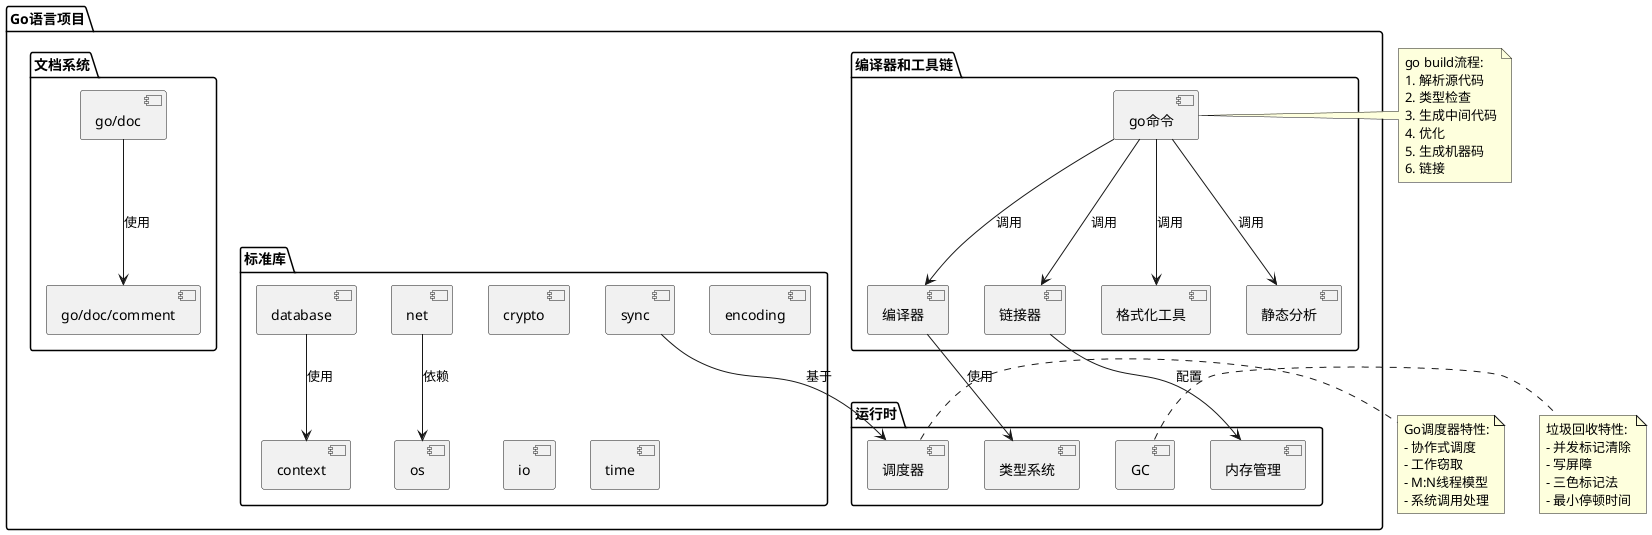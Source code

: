 @startuml Go语言架构图

package "Go语言项目" {
  package "编译器和工具链" {
    [go命令] as GoCmd
    [编译器] as Compiler
    [链接器] as Linker
    [格式化工具] as Fmt
    [静态分析] as Vet
  }
  
  package "运行时" {
    [内存管理] as MemMgr
    [GC] as GC
    [调度器] as Scheduler
    [类型系统] as TypeSystem
  }
  
  package "标准库" {
    [net] as Net
    [crypto] as Crypto
    [encoding] as Encoding
    [io] as IO
    [sync] as Sync
    [os] as OS
    [time] as Time
    [context] as Context
    [database] as DB
  }
  
  package "文档系统" {
    [go/doc] as GoDoc
    [go/doc/comment] as DocComment
  }
}

' 关系
GoCmd --> Compiler : 调用
GoCmd --> Linker : 调用
GoCmd --> Fmt : 调用
GoCmd --> Vet : 调用

Compiler --> TypeSystem : 使用
Linker --> MemMgr : 配置

Net --> OS : 依赖
DB --> Context : 使用
Sync --> Scheduler : 基于

GoDoc --> DocComment : 使用

' 编译流程
note right of GoCmd
  go build流程:
  1. 解析源代码
  2. 类型检查
  3. 生成中间代码
  4. 优化
  5. 生成机器码
  6. 链接
end note

' 运行时特性
note right of Scheduler
  Go调度器特性:
  - 协作式调度
  - 工作窃取
  - M:N线程模型
  - 系统调用处理
end note

' 垃圾回收
note right of GC
  垃圾回收特性:
  - 并发标记清除
  - 写屏障
  - 三色标记法
  - 最小停顿时间
end note

@enduml